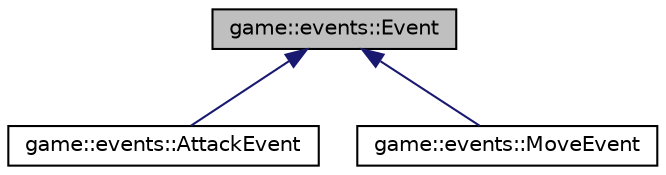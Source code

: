 digraph "game::events::Event"
{
 // LATEX_PDF_SIZE
  edge [fontname="Helvetica",fontsize="10",labelfontname="Helvetica",labelfontsize="10"];
  node [fontname="Helvetica",fontsize="10",shape=record];
  Node1 [label="game::events::Event",height=0.2,width=0.4,color="black", fillcolor="grey75", style="filled", fontcolor="black",tooltip="Superclass of any event."];
  Node1 -> Node2 [dir="back",color="midnightblue",fontsize="10",style="solid",fontname="Helvetica"];
  Node2 [label="game::events::AttackEvent",height=0.2,width=0.4,color="black", fillcolor="white", style="filled",URL="$classgame_1_1events_1_1_attack_event.html",tooltip="Processed when an entity attacks another."];
  Node1 -> Node3 [dir="back",color="midnightblue",fontsize="10",style="solid",fontname="Helvetica"];
  Node3 [label="game::events::MoveEvent",height=0.2,width=0.4,color="black", fillcolor="white", style="filled",URL="$classgame_1_1events_1_1_move_event.html",tooltip="Processed when an entity moves."];
}
